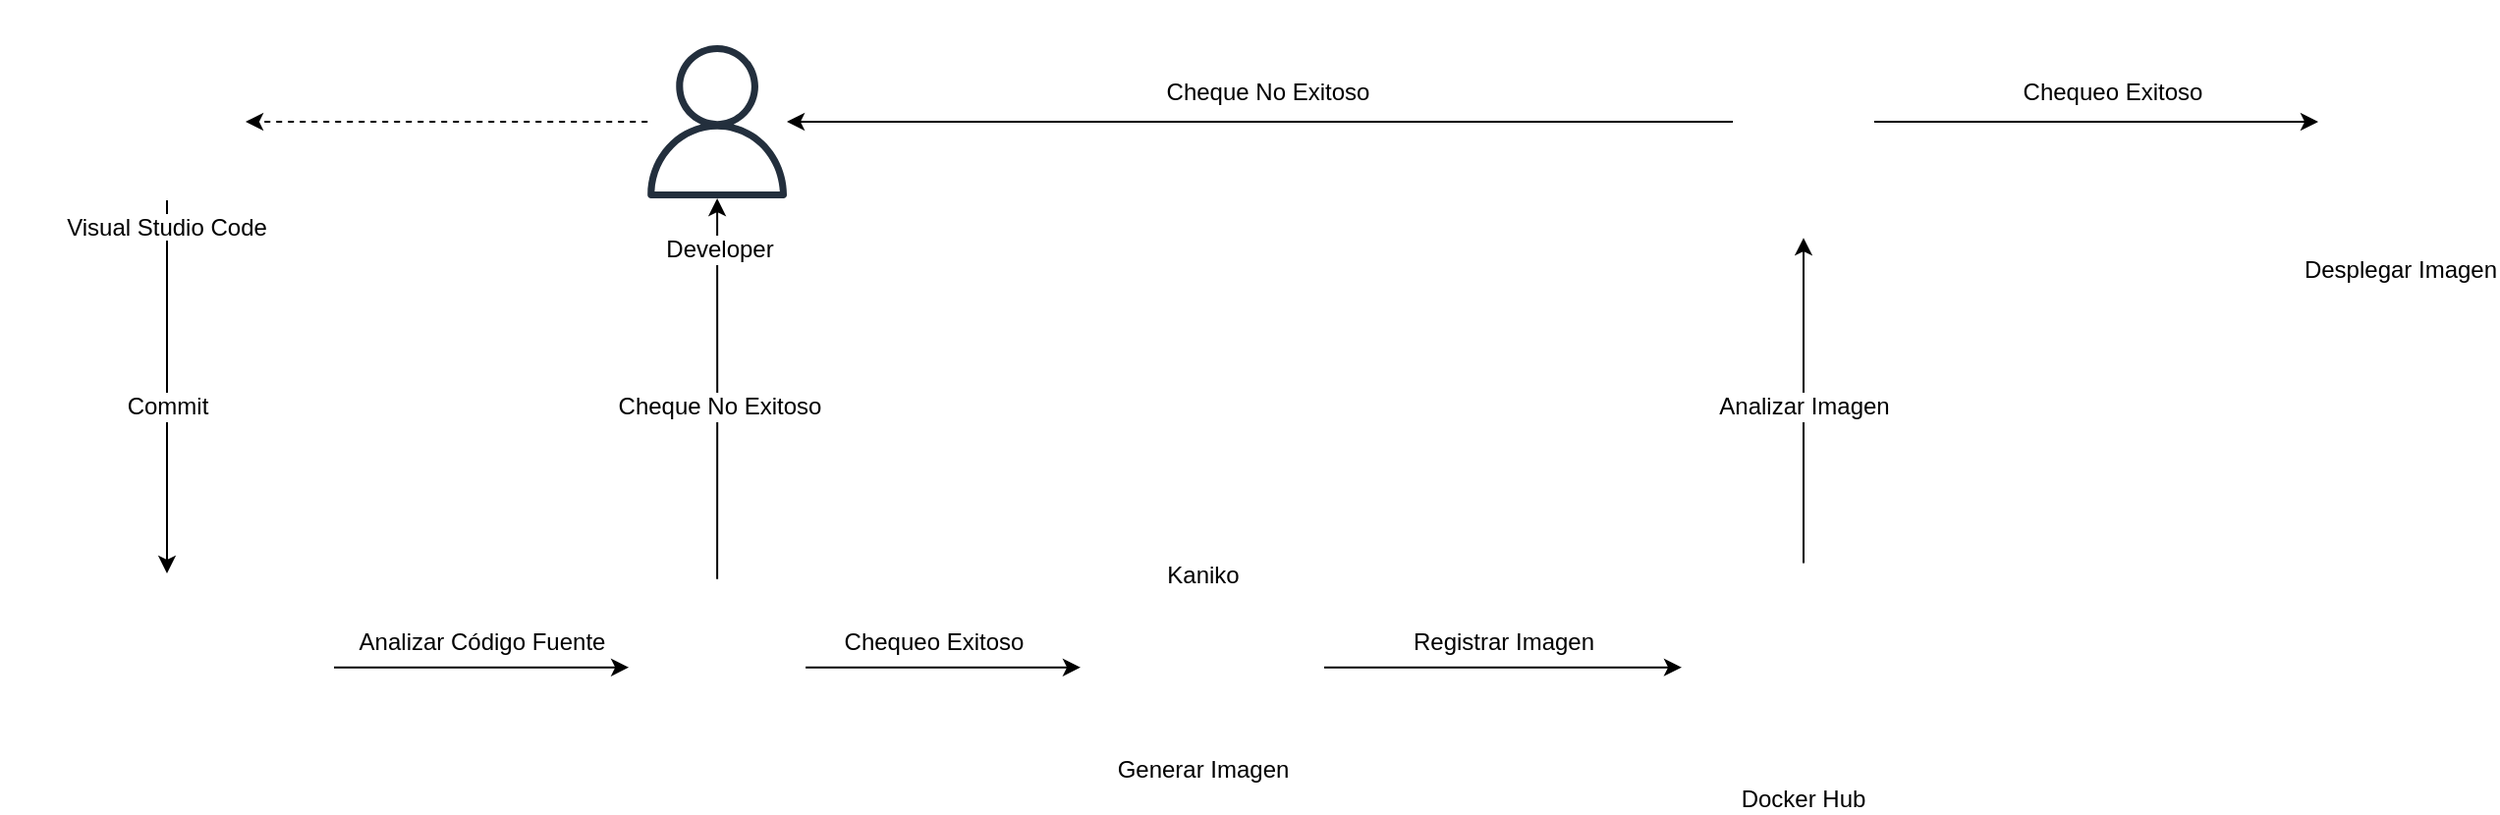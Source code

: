 <mxfile version="21.5.0" type="google">
  <diagram name="Página-1" id="4Cp7SVPKpOeMqZ0zGOgU">
    <mxGraphModel grid="1" page="1" gridSize="10" guides="1" tooltips="1" connect="1" arrows="1" fold="1" pageScale="1" pageWidth="827" pageHeight="1169" math="0" shadow="0">
      <root>
        <mxCell id="0" />
        <mxCell id="1" parent="0" />
        <mxCell id="J47PyLeXgsS5da0HIpms-34" style="edgeStyle=orthogonalEdgeStyle;rounded=0;orthogonalLoop=1;jettySize=auto;html=1;exitX=0.5;exitY=0;exitDx=0;exitDy=0;" edge="1" parent="1" source="GqjmTqLQMe0BD1-ar4CZ-1" target="J47PyLeXgsS5da0HIpms-16">
          <mxGeometry relative="1" as="geometry">
            <mxPoint x="455.065" y="475.83" as="sourcePoint" />
          </mxGeometry>
        </mxCell>
        <mxCell id="GqjmTqLQMe0BD1-ar4CZ-12" style="edgeStyle=orthogonalEdgeStyle;rounded=0;orthogonalLoop=1;jettySize=auto;html=1;exitX=0.5;exitY=0;exitDx=0;exitDy=0;entryX=0.5;entryY=1;entryDx=0;entryDy=0;" edge="1" parent="1" source="GqjmTqLQMe0BD1-ar4CZ-3" target="GqjmTqLQMe0BD1-ar4CZ-7">
          <mxGeometry relative="1" as="geometry" />
        </mxCell>
        <mxCell id="J47PyLeXgsS5da0HIpms-5" style="edgeStyle=orthogonalEdgeStyle;rounded=0;orthogonalLoop=1;jettySize=auto;html=1;exitX=0.5;exitY=1;exitDx=0;exitDy=0;entryX=0.5;entryY=0;entryDx=0;entryDy=0;" edge="1" parent="1" source="J47PyLeXgsS5da0HIpms-1" target="J47PyLeXgsS5da0HIpms-3">
          <mxGeometry relative="1" as="geometry" />
        </mxCell>
        <mxCell id="J47PyLeXgsS5da0HIpms-1" value="Visual Studio Code" style="shape=image;verticalLabelPosition=bottom;labelBackgroundColor=default;verticalAlign=top;aspect=fixed;imageAspect=0;image=https://upload.wikimedia.org/wikipedia/commons/thumb/9/9a/Visual_Studio_Code_1.35_icon.svg/2048px-Visual_Studio_Code_1.35_icon.svg.png;" vertex="1" parent="1">
          <mxGeometry x="135" y="200" width="80" height="80" as="geometry" />
        </mxCell>
        <mxCell id="J47PyLeXgsS5da0HIpms-30" style="edgeStyle=orthogonalEdgeStyle;rounded=0;orthogonalLoop=1;jettySize=auto;html=1;exitX=1;exitY=0.5;exitDx=0;exitDy=0;entryX=0;entryY=0.5;entryDx=0;entryDy=0;" edge="1" parent="1" source="J47PyLeXgsS5da0HIpms-3" target="GqjmTqLQMe0BD1-ar4CZ-1">
          <mxGeometry relative="1" as="geometry">
            <mxPoint x="422.384" y="516.97" as="targetPoint" />
          </mxGeometry>
        </mxCell>
        <mxCell id="J47PyLeXgsS5da0HIpms-3" value="" style="shape=image;verticalLabelPosition=bottom;labelBackgroundColor=default;verticalAlign=top;aspect=fixed;imageAspect=0;image=https://1000marcas.net/wp-content/uploads/2022/04/Gitlab-Logo.png;" vertex="1" parent="1">
          <mxGeometry x="90" y="470" width="170" height="95.63" as="geometry" />
        </mxCell>
        <mxCell id="GqjmTqLQMe0BD1-ar4CZ-11" style="edgeStyle=orthogonalEdgeStyle;rounded=0;orthogonalLoop=1;jettySize=auto;html=1;exitX=1;exitY=0.5;exitDx=0;exitDy=0;entryX=0;entryY=0.5;entryDx=0;entryDy=0;" edge="1" parent="1" source="J47PyLeXgsS5da0HIpms-6" target="GqjmTqLQMe0BD1-ar4CZ-3">
          <mxGeometry relative="1" as="geometry" />
        </mxCell>
        <mxCell id="J47PyLeXgsS5da0HIpms-6" value="" style="shape=image;verticalLabelPosition=bottom;labelBackgroundColor=default;verticalAlign=top;aspect=fixed;imageAspect=0;image=https://plmlab.math.cnrs.fr/uploads/-/system/project/avatar/4980/logo-kaniko.png;" vertex="1" parent="1">
          <mxGeometry x="640" y="455.82" width="124" height="124" as="geometry" />
        </mxCell>
        <mxCell id="J47PyLeXgsS5da0HIpms-9" value="Commit" style="text;html=1;align=center;verticalAlign=middle;resizable=0;points=[];autosize=1;strokeColor=none;fillColor=none;labelBackgroundColor=default;" vertex="1" parent="1">
          <mxGeometry x="145" y="370" width="60" height="30" as="geometry" />
        </mxCell>
        <mxCell id="J47PyLeXgsS5da0HIpms-17" style="edgeStyle=orthogonalEdgeStyle;rounded=0;orthogonalLoop=1;jettySize=auto;html=1;entryX=1;entryY=0.5;entryDx=0;entryDy=0;dashed=1;" edge="1" parent="1" source="J47PyLeXgsS5da0HIpms-16" target="J47PyLeXgsS5da0HIpms-1">
          <mxGeometry relative="1" as="geometry" />
        </mxCell>
        <mxCell id="J47PyLeXgsS5da0HIpms-16" value="" style="sketch=0;outlineConnect=0;fontColor=#232F3E;gradientColor=none;fillColor=#232F3D;strokeColor=none;dashed=0;verticalLabelPosition=bottom;verticalAlign=top;align=center;html=1;fontSize=12;fontStyle=0;aspect=fixed;pointerEvents=1;shape=mxgraph.aws4.user;" vertex="1" parent="1">
          <mxGeometry x="416.06" y="201" width="78" height="78" as="geometry" />
        </mxCell>
        <mxCell id="J47PyLeXgsS5da0HIpms-19" value="Cheque No Exitoso" style="text;html=1;align=center;verticalAlign=middle;resizable=0;points=[];autosize=1;strokeColor=none;fillColor=none;labelBackgroundColor=default;" vertex="1" parent="1">
          <mxGeometry x="391.06" y="370" width="130" height="30" as="geometry" />
        </mxCell>
        <mxCell id="J47PyLeXgsS5da0HIpms-21" value="Desplegar Imagen" style="shape=image;verticalLabelPosition=bottom;labelBackgroundColor=default;verticalAlign=top;aspect=fixed;imageAspect=0;image=https://cncf-branding.netlify.app/img/projects/argo/stacked/color/argo-stacked-color.png;" vertex="1" parent="1">
          <mxGeometry x="1270" y="178.53" width="84" height="122.93" as="geometry" />
        </mxCell>
        <mxCell id="J47PyLeXgsS5da0HIpms-32" style="edgeStyle=orthogonalEdgeStyle;rounded=0;orthogonalLoop=1;jettySize=auto;html=1;entryX=0;entryY=0.5;entryDx=0;entryDy=0;exitX=1;exitY=0.5;exitDx=0;exitDy=0;" edge="1" parent="1" source="GqjmTqLQMe0BD1-ar4CZ-1" target="J47PyLeXgsS5da0HIpms-6">
          <mxGeometry relative="1" as="geometry">
            <mxPoint x="490.13" y="517.815" as="sourcePoint" />
          </mxGeometry>
        </mxCell>
        <mxCell id="J47PyLeXgsS5da0HIpms-31" value="Analizar Código Fuente" style="text;html=1;align=center;verticalAlign=middle;resizable=0;points=[];autosize=1;strokeColor=none;fillColor=none;" vertex="1" parent="1">
          <mxGeometry x="260.06" y="490" width="150" height="30" as="geometry" />
        </mxCell>
        <mxCell id="J47PyLeXgsS5da0HIpms-33" value="Chequeo Exitoso" style="text;html=1;align=center;verticalAlign=middle;resizable=0;points=[];autosize=1;strokeColor=none;fillColor=none;" vertex="1" parent="1">
          <mxGeometry x="510" y="490" width="110" height="30" as="geometry" />
        </mxCell>
        <mxCell id="J47PyLeXgsS5da0HIpms-37" value="Analizar Imagen" style="text;html=1;align=center;verticalAlign=middle;resizable=0;points=[];autosize=1;strokeColor=none;fillColor=none;labelBackgroundColor=default;" vertex="1" parent="1">
          <mxGeometry x="953" y="370" width="110" height="30" as="geometry" />
        </mxCell>
        <mxCell id="J47PyLeXgsS5da0HIpms-39" value="Cheque No Exitoso" style="text;html=1;align=center;verticalAlign=middle;resizable=0;points=[];autosize=1;strokeColor=none;fillColor=none;" vertex="1" parent="1">
          <mxGeometry x="670" y="210.0" width="130" height="30" as="geometry" />
        </mxCell>
        <mxCell id="GqjmTqLQMe0BD1-ar4CZ-1" value="" style="shape=image;verticalLabelPosition=bottom;labelBackgroundColor=default;verticalAlign=top;aspect=fixed;imageAspect=0;image=https://www.svgrepo.com/show/354365/sonarqube.svg;" vertex="1" parent="1">
          <mxGeometry x="410.06" y="472.82" width="90" height="90" as="geometry" />
        </mxCell>
        <mxCell id="GqjmTqLQMe0BD1-ar4CZ-3" value="Docker Hub" style="shape=image;verticalLabelPosition=bottom;labelBackgroundColor=default;verticalAlign=top;aspect=fixed;imageAspect=0;image=https://www.docker.com/wp-content/uploads/2022/03/vertical-logo-monochromatic.png;" vertex="1" parent="1">
          <mxGeometry x="946" y="464.75" width="124" height="106.13" as="geometry" />
        </mxCell>
        <mxCell id="GqjmTqLQMe0BD1-ar4CZ-5" value="Registrar Imagen" style="text;html=1;align=center;verticalAlign=middle;resizable=0;points=[];autosize=1;strokeColor=none;fillColor=none;labelBackgroundColor=default;" vertex="1" parent="1">
          <mxGeometry x="795" y="490" width="120" height="30" as="geometry" />
        </mxCell>
        <mxCell id="GqjmTqLQMe0BD1-ar4CZ-13" style="edgeStyle=orthogonalEdgeStyle;rounded=0;orthogonalLoop=1;jettySize=auto;html=1;exitX=0;exitY=0.5;exitDx=0;exitDy=0;" edge="1" parent="1" source="GqjmTqLQMe0BD1-ar4CZ-7" target="J47PyLeXgsS5da0HIpms-16">
          <mxGeometry relative="1" as="geometry" />
        </mxCell>
        <mxCell id="GqjmTqLQMe0BD1-ar4CZ-17" style="edgeStyle=orthogonalEdgeStyle;rounded=0;orthogonalLoop=1;jettySize=auto;html=1;exitX=1;exitY=0.5;exitDx=0;exitDy=0;entryX=0;entryY=0.5;entryDx=0;entryDy=0;curved=1;" edge="1" parent="1" source="GqjmTqLQMe0BD1-ar4CZ-7" target="J47PyLeXgsS5da0HIpms-21">
          <mxGeometry relative="1" as="geometry">
            <Array as="points">
              <mxPoint x="1200" y="240" />
              <mxPoint x="1200" y="240" />
            </Array>
          </mxGeometry>
        </mxCell>
        <mxCell id="GqjmTqLQMe0BD1-ar4CZ-7" value="" style="shape=image;verticalLabelPosition=bottom;labelBackgroundColor=default;verticalAlign=top;aspect=fixed;imageAspect=0;image=https://static-00.iconduck.com/assets.00/trivy-icon-312x512-i437m5pr.png;" vertex="1" parent="1">
          <mxGeometry x="972" y="180.92" width="72" height="118.15" as="geometry" />
        </mxCell>
        <mxCell id="GqjmTqLQMe0BD1-ar4CZ-10" value="Chequeo Exitoso" style="text;html=1;align=center;verticalAlign=middle;resizable=0;points=[];autosize=1;strokeColor=none;fillColor=none;labelBackgroundColor=default;" vertex="1" parent="1">
          <mxGeometry x="1110" y="210" width="110" height="30" as="geometry" />
        </mxCell>
        <mxCell id="GqjmTqLQMe0BD1-ar4CZ-15" value="Developer" style="text;html=1;align=center;verticalAlign=middle;resizable=0;points=[];autosize=1;strokeColor=none;fillColor=none;labelBackgroundColor=default;" vertex="1" parent="1">
          <mxGeometry x="416.06" y="290" width="80" height="30" as="geometry" />
        </mxCell>
        <mxCell id="UQR0M5_u0II3AXi3FZKc-1" value="Kaniko" style="text;html=1;align=center;verticalAlign=middle;resizable=0;points=[];autosize=1;strokeColor=none;fillColor=none;" vertex="1" parent="1">
          <mxGeometry x="672" y="455.82" width="60" height="30" as="geometry" />
        </mxCell>
        <mxCell id="UQR0M5_u0II3AXi3FZKc-2" value="Generar Imagen" style="text;html=1;align=center;verticalAlign=middle;resizable=0;points=[];autosize=1;strokeColor=none;fillColor=none;" vertex="1" parent="1">
          <mxGeometry x="647" y="555" width="110" height="30" as="geometry" />
        </mxCell>
      </root>
    </mxGraphModel>
  </diagram>
</mxfile>
